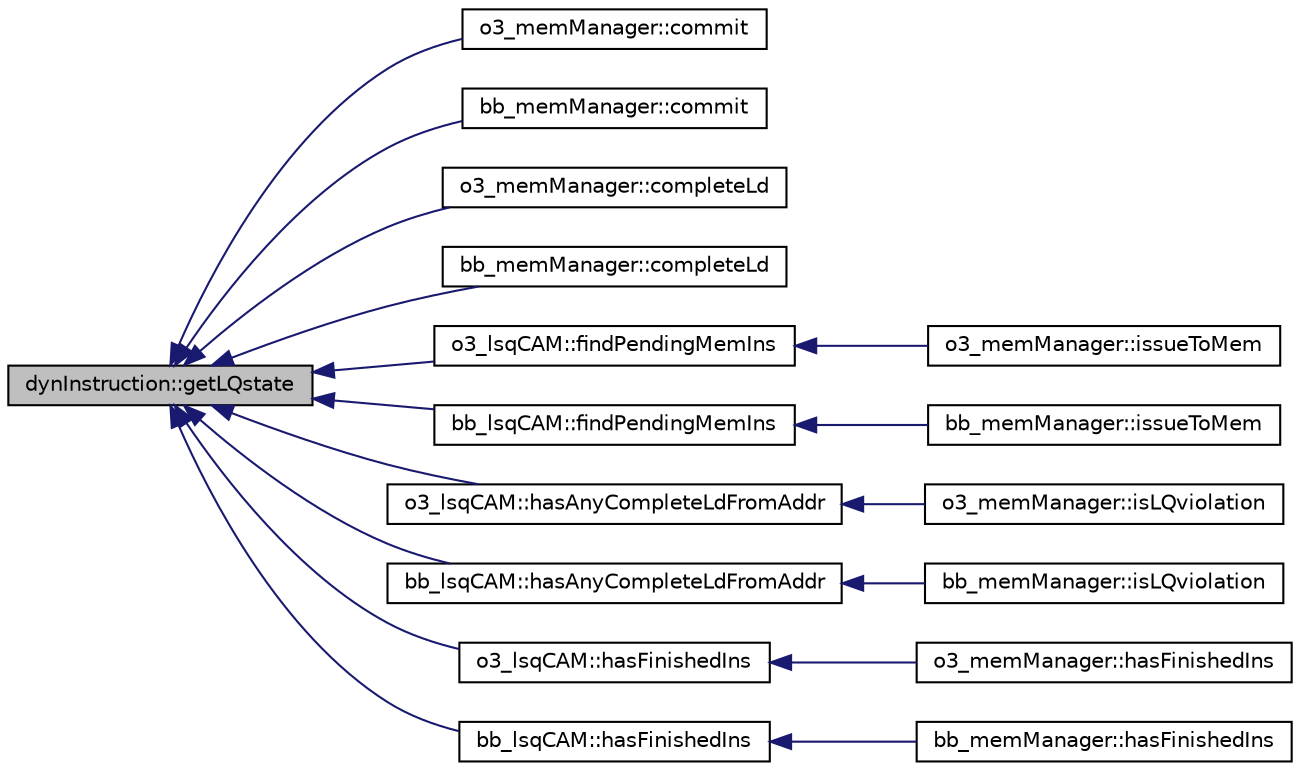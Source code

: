 digraph G
{
  edge [fontname="Helvetica",fontsize="10",labelfontname="Helvetica",labelfontsize="10"];
  node [fontname="Helvetica",fontsize="10",shape=record];
  rankdir=LR;
  Node1 [label="dynInstruction::getLQstate",height=0.2,width=0.4,color="black", fillcolor="grey75", style="filled" fontcolor="black"];
  Node1 -> Node2 [dir=back,color="midnightblue",fontsize="10",style="solid"];
  Node2 [label="o3_memManager::commit",height=0.2,width=0.4,color="black", fillcolor="white", style="filled",URL="$classo3__memManager.html#ae95cfddde7894d5cd3a865c857faba54"];
  Node1 -> Node3 [dir=back,color="midnightblue",fontsize="10",style="solid"];
  Node3 [label="bb_memManager::commit",height=0.2,width=0.4,color="black", fillcolor="white", style="filled",URL="$classbb__memManager.html#ab958617a391b9a77dfce6acc3a42f9c9"];
  Node1 -> Node4 [dir=back,color="midnightblue",fontsize="10",style="solid"];
  Node4 [label="o3_memManager::completeLd",height=0.2,width=0.4,color="black", fillcolor="white", style="filled",URL="$classo3__memManager.html#aa2bb5f372b197474b76c8f6ae3531698"];
  Node1 -> Node5 [dir=back,color="midnightblue",fontsize="10",style="solid"];
  Node5 [label="bb_memManager::completeLd",height=0.2,width=0.4,color="black", fillcolor="white", style="filled",URL="$classbb__memManager.html#a60efe02ce81e562fbc06ce434600a72f"];
  Node1 -> Node6 [dir=back,color="midnightblue",fontsize="10",style="solid"];
  Node6 [label="o3_lsqCAM::findPendingMemIns",height=0.2,width=0.4,color="black", fillcolor="white", style="filled",URL="$classo3__lsqCAM.html#a7db68789c8d9af13bbc9ec485b4972bc"];
  Node6 -> Node7 [dir=back,color="midnightblue",fontsize="10",style="solid"];
  Node7 [label="o3_memManager::issueToMem",height=0.2,width=0.4,color="black", fillcolor="white", style="filled",URL="$classo3__memManager.html#a124d7a6a84cf5cbc75a171a773784fbb"];
  Node1 -> Node8 [dir=back,color="midnightblue",fontsize="10",style="solid"];
  Node8 [label="bb_lsqCAM::findPendingMemIns",height=0.2,width=0.4,color="black", fillcolor="white", style="filled",URL="$classbb__lsqCAM.html#ae058ab6cb6ccf10ff4b0619e0c289eff"];
  Node8 -> Node9 [dir=back,color="midnightblue",fontsize="10",style="solid"];
  Node9 [label="bb_memManager::issueToMem",height=0.2,width=0.4,color="black", fillcolor="white", style="filled",URL="$classbb__memManager.html#a935b7f91aa6edfa7f215a7f59415b0f7"];
  Node1 -> Node10 [dir=back,color="midnightblue",fontsize="10",style="solid"];
  Node10 [label="o3_lsqCAM::hasAnyCompleteLdFromAddr",height=0.2,width=0.4,color="black", fillcolor="white", style="filled",URL="$classo3__lsqCAM.html#a603e22c5cb8d5049e843de830158b4e4"];
  Node10 -> Node11 [dir=back,color="midnightblue",fontsize="10",style="solid"];
  Node11 [label="o3_memManager::isLQviolation",height=0.2,width=0.4,color="black", fillcolor="white", style="filled",URL="$classo3__memManager.html#afdb19a44895888ec99fb6495dccc1dcc"];
  Node1 -> Node12 [dir=back,color="midnightblue",fontsize="10",style="solid"];
  Node12 [label="bb_lsqCAM::hasAnyCompleteLdFromAddr",height=0.2,width=0.4,color="black", fillcolor="white", style="filled",URL="$classbb__lsqCAM.html#aebf4f953b2028965a759235b5f2ac338"];
  Node12 -> Node13 [dir=back,color="midnightblue",fontsize="10",style="solid"];
  Node13 [label="bb_memManager::isLQviolation",height=0.2,width=0.4,color="black", fillcolor="white", style="filled",URL="$classbb__memManager.html#a2090ef5dc032777a51fb93d0b578256e"];
  Node1 -> Node14 [dir=back,color="midnightblue",fontsize="10",style="solid"];
  Node14 [label="o3_lsqCAM::hasFinishedIns",height=0.2,width=0.4,color="black", fillcolor="white", style="filled",URL="$classo3__lsqCAM.html#a08fc977c038420904ea7186c55515ae8"];
  Node14 -> Node15 [dir=back,color="midnightblue",fontsize="10",style="solid"];
  Node15 [label="o3_memManager::hasFinishedIns",height=0.2,width=0.4,color="black", fillcolor="white", style="filled",URL="$classo3__memManager.html#a8be15f63b5d876cb3ab99b7eec4c643c"];
  Node1 -> Node16 [dir=back,color="midnightblue",fontsize="10",style="solid"];
  Node16 [label="bb_lsqCAM::hasFinishedIns",height=0.2,width=0.4,color="black", fillcolor="white", style="filled",URL="$classbb__lsqCAM.html#aa67acf49c2d12cd5a490f86b79014116"];
  Node16 -> Node17 [dir=back,color="midnightblue",fontsize="10",style="solid"];
  Node17 [label="bb_memManager::hasFinishedIns",height=0.2,width=0.4,color="black", fillcolor="white", style="filled",URL="$classbb__memManager.html#a482c91d8b60a1f5ce2c26f2f0f7a0f54"];
}
